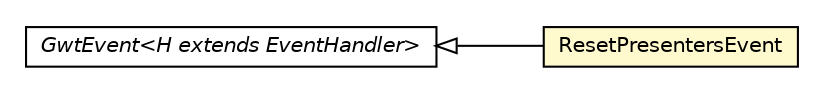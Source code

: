 #!/usr/local/bin/dot
#
# Class diagram 
# Generated by UMLGraph version R5_6-24-gf6e263 (http://www.umlgraph.org/)
#

digraph G {
	edge [fontname="Helvetica",fontsize=10,labelfontname="Helvetica",labelfontsize=10];
	node [fontname="Helvetica",fontsize=10,shape=plaintext];
	nodesep=0.25;
	ranksep=0.5;
	rankdir=LR;
	// com.gwtplatform.mvp.client.proxy.ResetPresentersEvent
	c333839 [label=<<table title="com.gwtplatform.mvp.client.proxy.ResetPresentersEvent" border="0" cellborder="1" cellspacing="0" cellpadding="2" port="p" bgcolor="lemonChiffon" href="./ResetPresentersEvent.html">
		<tr><td><table border="0" cellspacing="0" cellpadding="1">
<tr><td align="center" balign="center"> ResetPresentersEvent </td></tr>
		</table></td></tr>
		</table>>, URL="./ResetPresentersEvent.html", fontname="Helvetica", fontcolor="black", fontsize=10.0];
	//com.gwtplatform.mvp.client.proxy.ResetPresentersEvent extends com.google.gwt.event.shared.GwtEvent<com.gwtplatform.mvp.client.proxy.ResetPresentersHandler>
	c334242:p -> c333839:p [dir=back,arrowtail=empty];
	// com.google.gwt.event.shared.GwtEvent<H extends com.google.gwt.event.shared.EventHandler>
	c334242 [label=<<table title="com.google.gwt.event.shared.GwtEvent" border="0" cellborder="1" cellspacing="0" cellpadding="2" port="p" href="http://google-web-toolkit.googlecode.com/svn/javadoc/latest/com/google/gwt/event/shared/GwtEvent.html">
		<tr><td><table border="0" cellspacing="0" cellpadding="1">
<tr><td align="center" balign="center"><font face="Helvetica-Oblique"> GwtEvent&lt;H extends EventHandler&gt; </font></td></tr>
		</table></td></tr>
		</table>>, URL="http://google-web-toolkit.googlecode.com/svn/javadoc/latest/com/google/gwt/event/shared/GwtEvent.html", fontname="Helvetica", fontcolor="black", fontsize=10.0];
}

